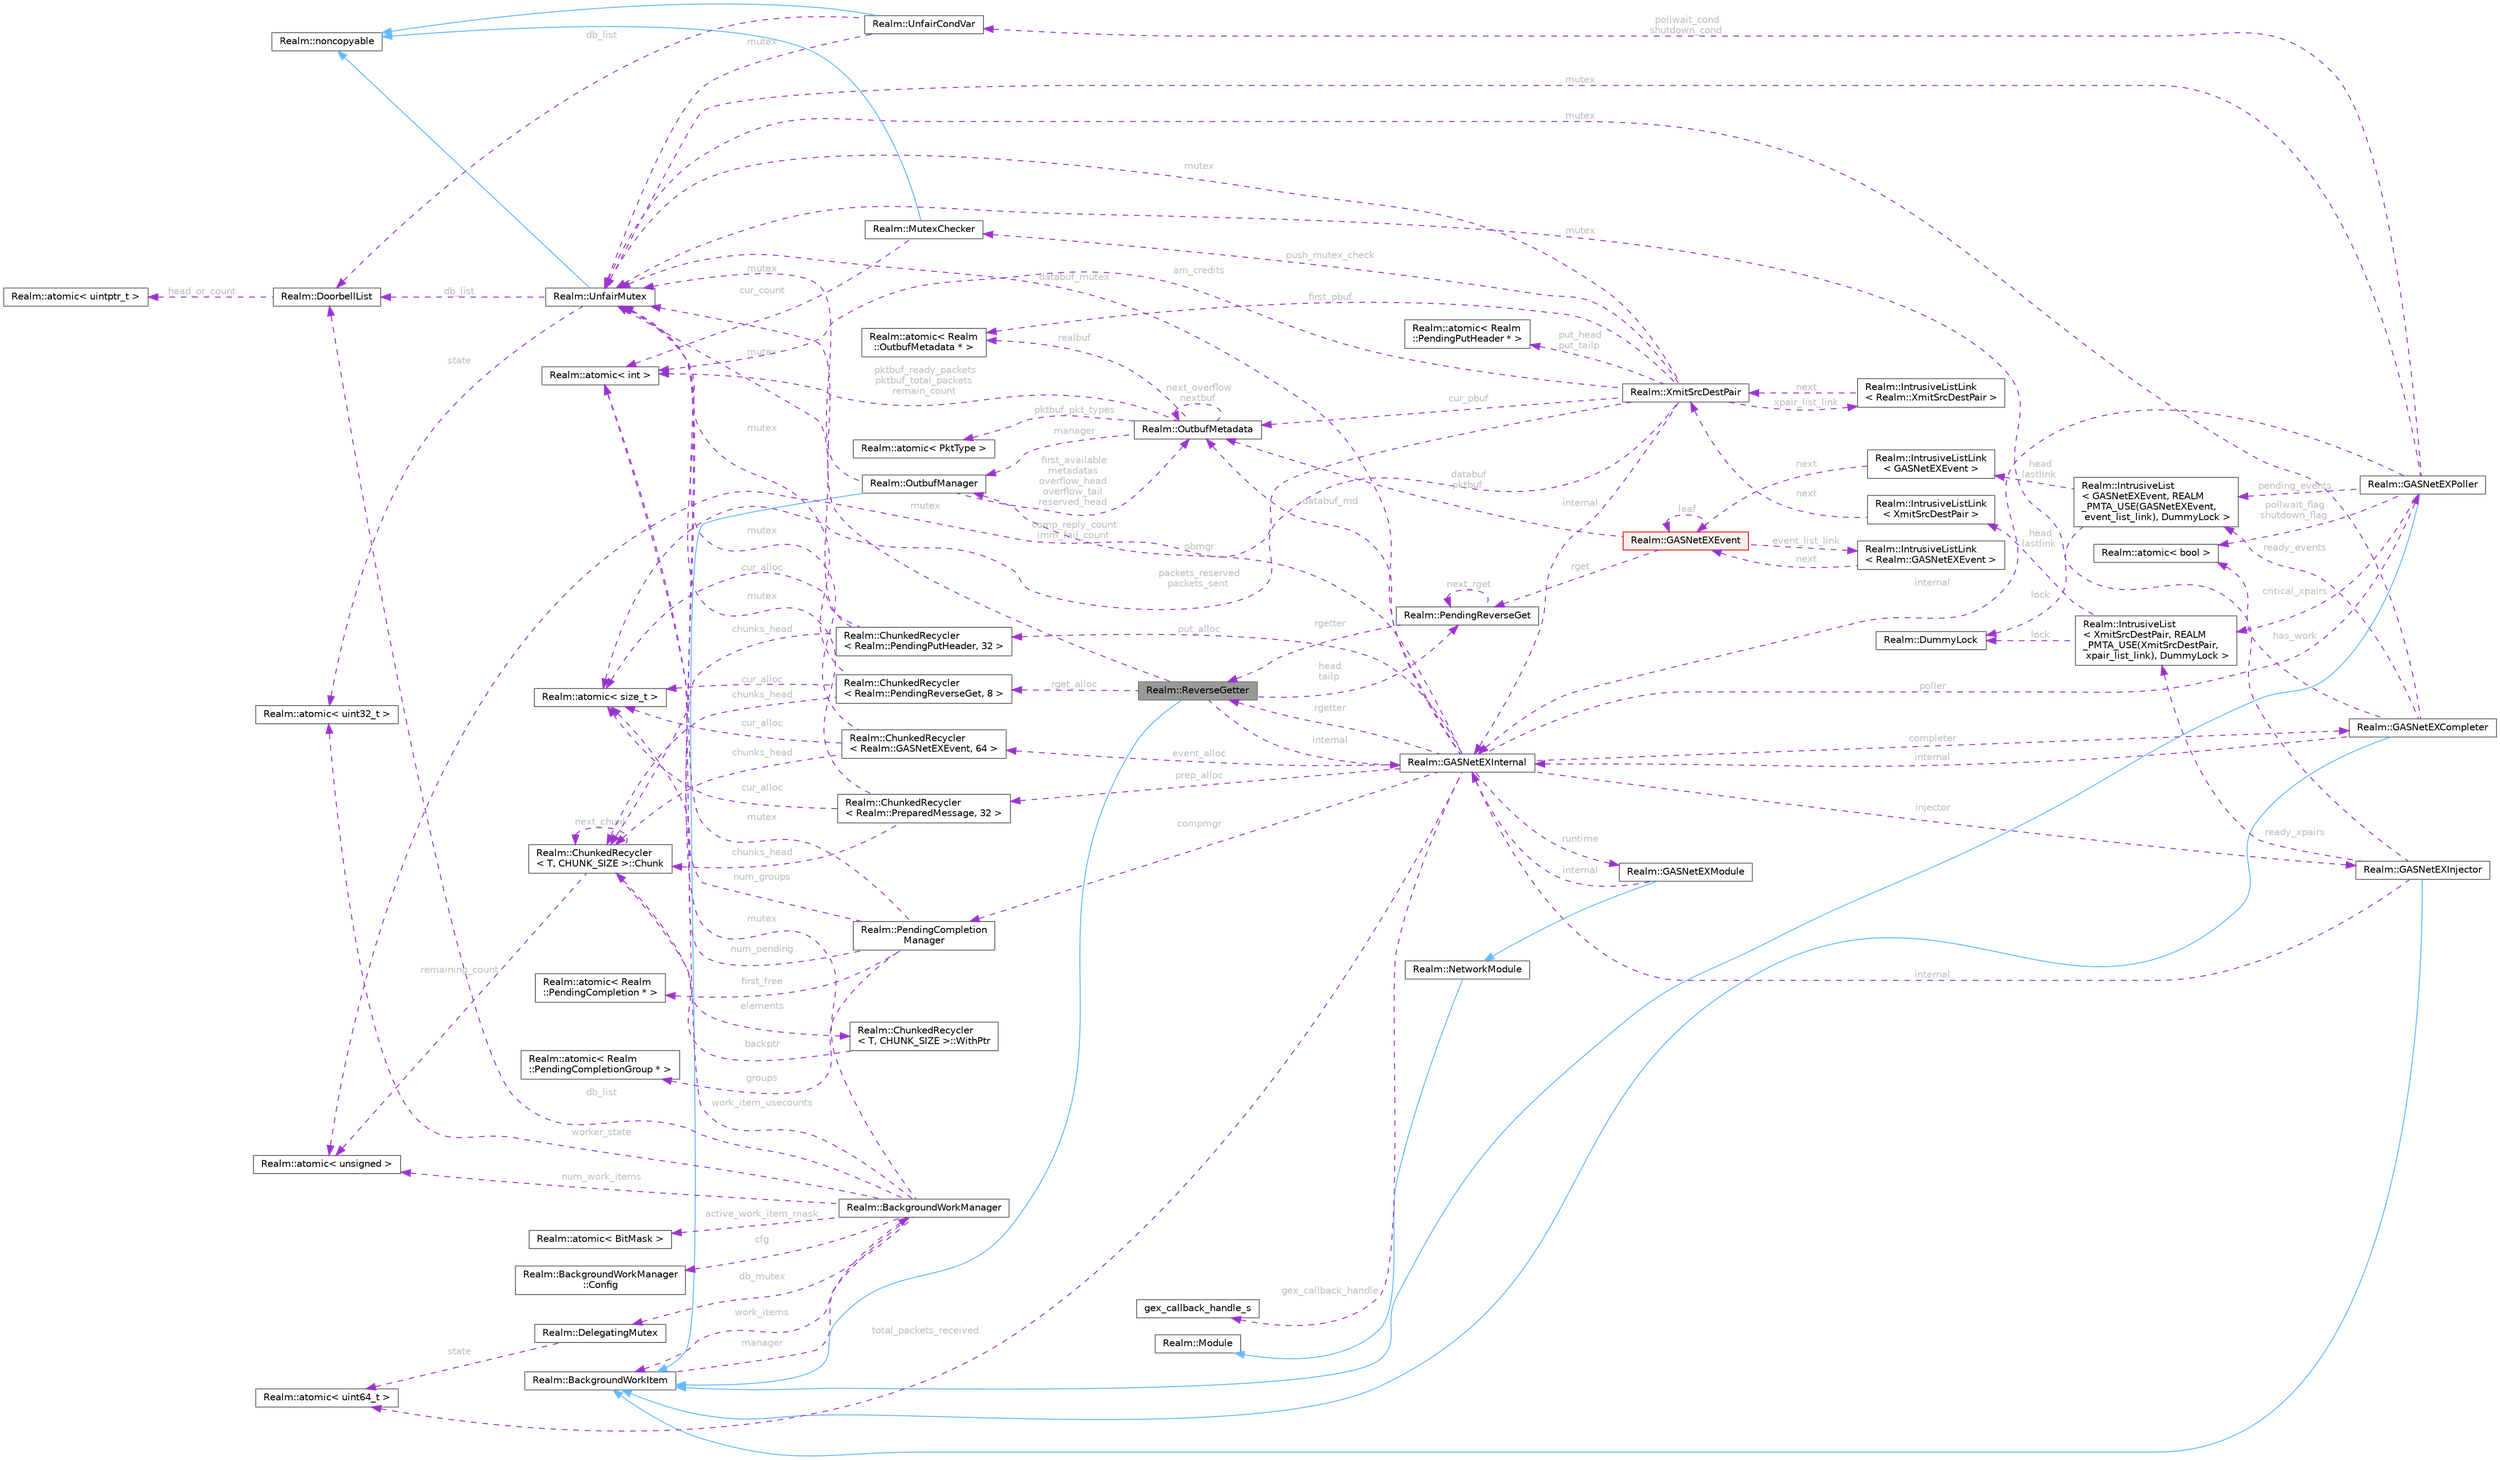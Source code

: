 digraph "Realm::ReverseGetter"
{
 // LATEX_PDF_SIZE
  bgcolor="transparent";
  edge [fontname=Helvetica,fontsize=10,labelfontname=Helvetica,labelfontsize=10];
  node [fontname=Helvetica,fontsize=10,shape=box,height=0.2,width=0.4];
  rankdir="LR";
  Node1 [id="Node000001",label="Realm::ReverseGetter",height=0.2,width=0.4,color="gray40", fillcolor="grey60", style="filled", fontcolor="black",tooltip=" "];
  Node2 -> Node1 [id="edge1_Node000001_Node000002",dir="back",color="steelblue1",style="solid",tooltip=" "];
  Node2 [id="Node000002",label="Realm::BackgroundWorkItem",height=0.2,width=0.4,color="gray40", fillcolor="white", style="filled",URL="$classRealm_1_1BackgroundWorkItem.html",tooltip=" "];
  Node3 -> Node2 [id="edge2_Node000002_Node000003",dir="back",color="darkorchid3",style="dashed",tooltip=" ",label=" manager",fontcolor="grey" ];
  Node3 [id="Node000003",label="Realm::BackgroundWorkManager",height=0.2,width=0.4,color="gray40", fillcolor="white", style="filled",URL="$classRealm_1_1BackgroundWorkManager.html",tooltip=" "];
  Node4 -> Node3 [id="edge3_Node000003_Node000004",dir="back",color="darkorchid3",style="dashed",tooltip=" ",label=" cfg",fontcolor="grey" ];
  Node4 [id="Node000004",label="Realm::BackgroundWorkManager\l::Config",height=0.2,width=0.4,color="gray40", fillcolor="white", style="filled",URL="$structRealm_1_1BackgroundWorkManager_1_1Config.html",tooltip=" "];
  Node5 -> Node3 [id="edge4_Node000003_Node000005",dir="back",color="darkorchid3",style="dashed",tooltip=" ",label=" mutex",fontcolor="grey" ];
  Node5 [id="Node000005",label="Realm::UnfairMutex",height=0.2,width=0.4,color="gray40", fillcolor="white", style="filled",URL="$classRealm_1_1UnfairMutex.html",tooltip=" "];
  Node6 -> Node5 [id="edge5_Node000005_Node000006",dir="back",color="steelblue1",style="solid",tooltip=" "];
  Node6 [id="Node000006",label="Realm::noncopyable",height=0.2,width=0.4,color="gray40", fillcolor="white", style="filled",URL="$classRealm_1_1noncopyable.html",tooltip=" "];
  Node7 -> Node5 [id="edge6_Node000005_Node000007",dir="back",color="darkorchid3",style="dashed",tooltip=" ",label=" state",fontcolor="grey" ];
  Node7 [id="Node000007",label="Realm::atomic\< uint32_t \>",height=0.2,width=0.4,color="gray40", fillcolor="white", style="filled",URL="$classRealm_1_1atomic.html",tooltip=" "];
  Node8 -> Node5 [id="edge7_Node000005_Node000008",dir="back",color="darkorchid3",style="dashed",tooltip=" ",label=" db_list",fontcolor="grey" ];
  Node8 [id="Node000008",label="Realm::DoorbellList",height=0.2,width=0.4,color="gray40", fillcolor="white", style="filled",URL="$classRealm_1_1DoorbellList.html",tooltip=" "];
  Node9 -> Node8 [id="edge8_Node000008_Node000009",dir="back",color="darkorchid3",style="dashed",tooltip=" ",label=" head_or_count",fontcolor="grey" ];
  Node9 [id="Node000009",label="Realm::atomic\< uintptr_t \>",height=0.2,width=0.4,color="gray40", fillcolor="white", style="filled",URL="$classRealm_1_1atomic.html",tooltip=" "];
  Node10 -> Node3 [id="edge9_Node000003_Node000010",dir="back",color="darkorchid3",style="dashed",tooltip=" ",label=" num_work_items",fontcolor="grey" ];
  Node10 [id="Node000010",label="Realm::atomic\< unsigned \>",height=0.2,width=0.4,color="gray40", fillcolor="white", style="filled",URL="$classRealm_1_1atomic.html",tooltip=" "];
  Node11 -> Node3 [id="edge10_Node000003_Node000011",dir="back",color="darkorchid3",style="dashed",tooltip=" ",label=" active_work_item_mask",fontcolor="grey" ];
  Node11 [id="Node000011",label="Realm::atomic\< BitMask \>",height=0.2,width=0.4,color="gray40", fillcolor="white", style="filled",URL="$classRealm_1_1atomic.html",tooltip=" "];
  Node12 -> Node3 [id="edge11_Node000003_Node000012",dir="back",color="darkorchid3",style="dashed",tooltip=" ",label=" work_item_usecounts",fontcolor="grey" ];
  Node12 [id="Node000012",label="Realm::atomic\< int \>",height=0.2,width=0.4,color="gray40", fillcolor="white", style="filled",URL="$classRealm_1_1atomic.html",tooltip=" "];
  Node2 -> Node3 [id="edge12_Node000003_Node000002",dir="back",color="darkorchid3",style="dashed",tooltip=" ",label=" work_items",fontcolor="grey" ];
  Node7 -> Node3 [id="edge13_Node000003_Node000007",dir="back",color="darkorchid3",style="dashed",tooltip=" ",label=" worker_state",fontcolor="grey" ];
  Node13 -> Node3 [id="edge14_Node000003_Node000013",dir="back",color="darkorchid3",style="dashed",tooltip=" ",label=" db_mutex",fontcolor="grey" ];
  Node13 [id="Node000013",label="Realm::DelegatingMutex",height=0.2,width=0.4,color="gray40", fillcolor="white", style="filled",URL="$classRealm_1_1DelegatingMutex.html",tooltip=" "];
  Node14 -> Node13 [id="edge15_Node000013_Node000014",dir="back",color="darkorchid3",style="dashed",tooltip=" ",label=" state",fontcolor="grey" ];
  Node14 [id="Node000014",label="Realm::atomic\< uint64_t \>",height=0.2,width=0.4,color="gray40", fillcolor="white", style="filled",URL="$classRealm_1_1atomic.html",tooltip=" "];
  Node8 -> Node3 [id="edge16_Node000003_Node000008",dir="back",color="darkorchid3",style="dashed",tooltip=" ",label=" db_list",fontcolor="grey" ];
  Node15 -> Node1 [id="edge17_Node000001_Node000015",dir="back",color="darkorchid3",style="dashed",tooltip=" ",label=" internal",fontcolor="grey" ];
  Node15 [id="Node000015",label="Realm::GASNetEXInternal",height=0.2,width=0.4,color="gray40", fillcolor="white", style="filled",URL="$classRealm_1_1GASNetEXInternal.html",tooltip=" "];
  Node16 -> Node15 [id="edge18_Node000015_Node000016",dir="back",color="darkorchid3",style="dashed",tooltip=" ",label=" runtime",fontcolor="grey" ];
  Node16 [id="Node000016",label="Realm::GASNetEXModule",height=0.2,width=0.4,color="gray40", fillcolor="white", style="filled",URL="$classRealm_1_1GASNetEXModule.html",tooltip=" "];
  Node17 -> Node16 [id="edge19_Node000016_Node000017",dir="back",color="steelblue1",style="solid",tooltip=" "];
  Node17 [id="Node000017",label="Realm::NetworkModule",height=0.2,width=0.4,color="gray40", fillcolor="white", style="filled",URL="$classRealm_1_1NetworkModule.html",tooltip=" "];
  Node18 -> Node17 [id="edge20_Node000017_Node000018",dir="back",color="steelblue1",style="solid",tooltip=" "];
  Node18 [id="Node000018",label="Realm::Module",height=0.2,width=0.4,color="gray40", fillcolor="white", style="filled",URL="$classRealm_1_1Module.html",tooltip=" "];
  Node15 -> Node16 [id="edge21_Node000016_Node000015",dir="back",color="darkorchid3",style="dashed",tooltip=" ",label=" internal",fontcolor="grey" ];
  Node19 -> Node15 [id="edge22_Node000015_Node000019",dir="back",color="darkorchid3",style="dashed",tooltip=" ",label=" poller",fontcolor="grey" ];
  Node19 [id="Node000019",label="Realm::GASNetEXPoller",height=0.2,width=0.4,color="gray40", fillcolor="white", style="filled",URL="$classRealm_1_1GASNetEXPoller.html",tooltip=" "];
  Node2 -> Node19 [id="edge23_Node000019_Node000002",dir="back",color="steelblue1",style="solid",tooltip=" "];
  Node15 -> Node19 [id="edge24_Node000019_Node000015",dir="back",color="darkorchid3",style="dashed",tooltip=" ",label=" internal",fontcolor="grey" ];
  Node5 -> Node19 [id="edge25_Node000019_Node000005",dir="back",color="darkorchid3",style="dashed",tooltip=" ",label=" mutex",fontcolor="grey" ];
  Node20 -> Node19 [id="edge26_Node000019_Node000020",dir="back",color="darkorchid3",style="dashed",tooltip=" ",label=" pollwait_flag\nshutdown_flag",fontcolor="grey" ];
  Node20 [id="Node000020",label="Realm::atomic\< bool \>",height=0.2,width=0.4,color="gray40", fillcolor="white", style="filled",URL="$classRealm_1_1atomic.html",tooltip=" "];
  Node21 -> Node19 [id="edge27_Node000019_Node000021",dir="back",color="darkorchid3",style="dashed",tooltip=" ",label=" pollwait_cond\nshutdown_cond",fontcolor="grey" ];
  Node21 [id="Node000021",label="Realm::UnfairCondVar",height=0.2,width=0.4,color="gray40", fillcolor="white", style="filled",URL="$classRealm_1_1UnfairCondVar.html",tooltip=" "];
  Node6 -> Node21 [id="edge28_Node000021_Node000006",dir="back",color="steelblue1",style="solid",tooltip=" "];
  Node5 -> Node21 [id="edge29_Node000021_Node000005",dir="back",color="darkorchid3",style="dashed",tooltip=" ",label=" mutex",fontcolor="grey" ];
  Node8 -> Node21 [id="edge30_Node000021_Node000008",dir="back",color="darkorchid3",style="dashed",tooltip=" ",label=" db_list",fontcolor="grey" ];
  Node22 -> Node19 [id="edge31_Node000019_Node000022",dir="back",color="darkorchid3",style="dashed",tooltip=" ",label=" critical_xpairs",fontcolor="grey" ];
  Node22 [id="Node000022",label="Realm::IntrusiveList\l\< XmitSrcDestPair, REALM\l_PMTA_USE(XmitSrcDestPair,\l xpair_list_link), DummyLock \>",height=0.2,width=0.4,color="gray40", fillcolor="white", style="filled",URL="$classRealm_1_1IntrusiveList.html",tooltip=" "];
  Node23 -> Node22 [id="edge32_Node000022_Node000023",dir="back",color="darkorchid3",style="dashed",tooltip=" ",label=" lock",fontcolor="grey" ];
  Node23 [id="Node000023",label="Realm::DummyLock",height=0.2,width=0.4,color="gray40", fillcolor="white", style="filled",URL="$classRealm_1_1DummyLock.html",tooltip=" "];
  Node24 -> Node22 [id="edge33_Node000022_Node000024",dir="back",color="darkorchid3",style="dashed",tooltip=" ",label=" head\nlastlink",fontcolor="grey" ];
  Node24 [id="Node000024",label="Realm::IntrusiveListLink\l\< XmitSrcDestPair \>",height=0.2,width=0.4,color="gray40", fillcolor="white", style="filled",URL="$structRealm_1_1IntrusiveListLink.html",tooltip=" "];
  Node25 -> Node24 [id="edge34_Node000024_Node000025",dir="back",color="darkorchid3",style="dashed",tooltip=" ",label=" next",fontcolor="grey" ];
  Node25 [id="Node000025",label="Realm::XmitSrcDestPair",height=0.2,width=0.4,color="gray40", fillcolor="white", style="filled",URL="$classRealm_1_1XmitSrcDestPair.html",tooltip=" "];
  Node26 -> Node25 [id="edge35_Node000025_Node000026",dir="back",color="darkorchid3",style="dashed",tooltip=" ",label=" xpair_list_link",fontcolor="grey" ];
  Node26 [id="Node000026",label="Realm::IntrusiveListLink\l\< Realm::XmitSrcDestPair \>",height=0.2,width=0.4,color="gray40", fillcolor="white", style="filled",URL="$structRealm_1_1IntrusiveListLink.html",tooltip=" "];
  Node25 -> Node26 [id="edge36_Node000026_Node000025",dir="back",color="darkorchid3",style="dashed",tooltip=" ",label=" next",fontcolor="grey" ];
  Node15 -> Node25 [id="edge37_Node000025_Node000015",dir="back",color="darkorchid3",style="dashed",tooltip=" ",label=" internal",fontcolor="grey" ];
  Node27 -> Node25 [id="edge38_Node000025_Node000027",dir="back",color="darkorchid3",style="dashed",tooltip=" ",label=" packets_reserved\npackets_sent",fontcolor="grey" ];
  Node27 [id="Node000027",label="Realm::atomic\< size_t \>",height=0.2,width=0.4,color="gray40", fillcolor="white", style="filled",URL="$classRealm_1_1atomic.html",tooltip=" "];
  Node5 -> Node25 [id="edge39_Node000025_Node000005",dir="back",color="darkorchid3",style="dashed",tooltip=" ",label=" mutex",fontcolor="grey" ];
  Node28 -> Node25 [id="edge40_Node000025_Node000028",dir="back",color="darkorchid3",style="dashed",tooltip=" ",label=" push_mutex_check",fontcolor="grey" ];
  Node28 [id="Node000028",label="Realm::MutexChecker",height=0.2,width=0.4,color="gray40", fillcolor="white", style="filled",URL="$classRealm_1_1MutexChecker.html",tooltip=" "];
  Node6 -> Node28 [id="edge41_Node000028_Node000006",dir="back",color="steelblue1",style="solid",tooltip=" "];
  Node12 -> Node28 [id="edge42_Node000028_Node000012",dir="back",color="darkorchid3",style="dashed",tooltip=" ",label=" cur_count",fontcolor="grey" ];
  Node29 -> Node25 [id="edge43_Node000025_Node000029",dir="back",color="darkorchid3",style="dashed",tooltip=" ",label=" first_pbuf",fontcolor="grey" ];
  Node29 [id="Node000029",label="Realm::atomic\< Realm\l::OutbufMetadata * \>",height=0.2,width=0.4,color="gray40", fillcolor="white", style="filled",URL="$classRealm_1_1atomic.html",tooltip=" "];
  Node30 -> Node25 [id="edge44_Node000025_Node000030",dir="back",color="darkorchid3",style="dashed",tooltip=" ",label=" cur_pbuf",fontcolor="grey" ];
  Node30 [id="Node000030",label="Realm::OutbufMetadata",height=0.2,width=0.4,color="gray40", fillcolor="white", style="filled",URL="$classRealm_1_1OutbufMetadata.html",tooltip=" "];
  Node31 -> Node30 [id="edge45_Node000030_Node000031",dir="back",color="darkorchid3",style="dashed",tooltip=" ",label=" manager",fontcolor="grey" ];
  Node31 [id="Node000031",label="Realm::OutbufManager",height=0.2,width=0.4,color="gray40", fillcolor="white", style="filled",URL="$classRealm_1_1OutbufManager.html",tooltip=" "];
  Node2 -> Node31 [id="edge46_Node000031_Node000002",dir="back",color="steelblue1",style="solid",tooltip=" "];
  Node30 -> Node31 [id="edge47_Node000031_Node000030",dir="back",color="darkorchid3",style="dashed",tooltip=" ",label=" first_available\nmetadatas\noverflow_head\noverflow_tail\nreserved_head",fontcolor="grey" ];
  Node5 -> Node31 [id="edge48_Node000031_Node000005",dir="back",color="darkorchid3",style="dashed",tooltip=" ",label=" mutex",fontcolor="grey" ];
  Node30 -> Node30 [id="edge49_Node000030_Node000030",dir="back",color="darkorchid3",style="dashed",tooltip=" ",label=" next_overflow\nnextbuf",fontcolor="grey" ];
  Node29 -> Node30 [id="edge50_Node000030_Node000029",dir="back",color="darkorchid3",style="dashed",tooltip=" ",label=" realbuf",fontcolor="grey" ];
  Node12 -> Node30 [id="edge51_Node000030_Node000012",dir="back",color="darkorchid3",style="dashed",tooltip=" ",label=" pktbuf_ready_packets\npktbuf_total_packets\nremain_count",fontcolor="grey" ];
  Node32 -> Node30 [id="edge52_Node000030_Node000032",dir="back",color="darkorchid3",style="dashed",tooltip=" ",label=" pktbuf_pkt_types",fontcolor="grey" ];
  Node32 [id="Node000032",label="Realm::atomic\< PktType \>",height=0.2,width=0.4,color="gray40", fillcolor="white", style="filled",URL="$classRealm_1_1atomic.html",tooltip=" "];
  Node10 -> Node25 [id="edge53_Node000025_Node000010",dir="back",color="darkorchid3",style="dashed",tooltip=" ",label=" comp_reply_count\nimm_fail_count",fontcolor="grey" ];
  Node33 -> Node25 [id="edge54_Node000025_Node000033",dir="back",color="darkorchid3",style="dashed",tooltip=" ",label=" put_head\nput_tailp",fontcolor="grey" ];
  Node33 [id="Node000033",label="Realm::atomic\< Realm\l::PendingPutHeader * \>",height=0.2,width=0.4,color="gray40", fillcolor="white", style="filled",URL="$classRealm_1_1atomic.html",tooltip=" "];
  Node12 -> Node25 [id="edge55_Node000025_Node000012",dir="back",color="darkorchid3",style="dashed",tooltip=" ",label=" am_credits",fontcolor="grey" ];
  Node34 -> Node19 [id="edge56_Node000019_Node000034",dir="back",color="darkorchid3",style="dashed",tooltip=" ",label=" pending_events",fontcolor="grey" ];
  Node34 [id="Node000034",label="Realm::IntrusiveList\l\< GASNetEXEvent, REALM\l_PMTA_USE(GASNetEXEvent,\l event_list_link), DummyLock \>",height=0.2,width=0.4,color="gray40", fillcolor="white", style="filled",URL="$classRealm_1_1IntrusiveList.html",tooltip=" "];
  Node23 -> Node34 [id="edge57_Node000034_Node000023",dir="back",color="darkorchid3",style="dashed",tooltip=" ",label=" lock",fontcolor="grey" ];
  Node35 -> Node34 [id="edge58_Node000034_Node000035",dir="back",color="darkorchid3",style="dashed",tooltip=" ",label=" head\nlastlink",fontcolor="grey" ];
  Node35 [id="Node000035",label="Realm::IntrusiveListLink\l\< GASNetEXEvent \>",height=0.2,width=0.4,color="gray40", fillcolor="white", style="filled",URL="$structRealm_1_1IntrusiveListLink.html",tooltip=" "];
  Node36 -> Node35 [id="edge59_Node000035_Node000036",dir="back",color="darkorchid3",style="dashed",tooltip=" ",label=" next",fontcolor="grey" ];
  Node36 [id="Node000036",label="Realm::GASNetEXEvent",height=0.2,width=0.4,color="red", fillcolor="#FFF0F0", style="filled",URL="$classRealm_1_1GASNetEXEvent.html",tooltip=" "];
  Node37 -> Node36 [id="edge60_Node000036_Node000037",dir="back",color="darkorchid3",style="dashed",tooltip=" ",label=" event_list_link",fontcolor="grey" ];
  Node37 [id="Node000037",label="Realm::IntrusiveListLink\l\< Realm::GASNetEXEvent \>",height=0.2,width=0.4,color="gray40", fillcolor="white", style="filled",URL="$structRealm_1_1IntrusiveListLink.html",tooltip=" "];
  Node36 -> Node37 [id="edge61_Node000037_Node000036",dir="back",color="darkorchid3",style="dashed",tooltip=" ",label=" next",fontcolor="grey" ];
  Node30 -> Node36 [id="edge62_Node000036_Node000030",dir="back",color="darkorchid3",style="dashed",tooltip=" ",label=" databuf\npktbuf",fontcolor="grey" ];
  Node42 -> Node36 [id="edge63_Node000036_Node000042",dir="back",color="darkorchid3",style="dashed",tooltip=" ",label=" rget",fontcolor="grey" ];
  Node42 [id="Node000042",label="Realm::PendingReverseGet",height=0.2,width=0.4,color="gray40", fillcolor="white", style="filled",URL="$structRealm_1_1PendingReverseGet.html",tooltip=" "];
  Node1 -> Node42 [id="edge64_Node000042_Node000001",dir="back",color="darkorchid3",style="dashed",tooltip=" ",label=" rgetter",fontcolor="grey" ];
  Node42 -> Node42 [id="edge65_Node000042_Node000042",dir="back",color="darkorchid3",style="dashed",tooltip=" ",label=" next_rget",fontcolor="grey" ];
  Node36 -> Node36 [id="edge66_Node000036_Node000036",dir="back",color="darkorchid3",style="dashed",tooltip=" ",label=" leaf",fontcolor="grey" ];
  Node44 -> Node15 [id="edge67_Node000015_Node000044",dir="back",color="darkorchid3",style="dashed",tooltip=" ",label=" injector",fontcolor="grey" ];
  Node44 [id="Node000044",label="Realm::GASNetEXInjector",height=0.2,width=0.4,color="gray40", fillcolor="white", style="filled",URL="$classRealm_1_1GASNetEXInjector.html",tooltip=" "];
  Node2 -> Node44 [id="edge68_Node000044_Node000002",dir="back",color="steelblue1",style="solid",tooltip=" "];
  Node15 -> Node44 [id="edge69_Node000044_Node000015",dir="back",color="darkorchid3",style="dashed",tooltip=" ",label=" internal",fontcolor="grey" ];
  Node5 -> Node44 [id="edge70_Node000044_Node000005",dir="back",color="darkorchid3",style="dashed",tooltip=" ",label=" mutex",fontcolor="grey" ];
  Node22 -> Node44 [id="edge71_Node000044_Node000022",dir="back",color="darkorchid3",style="dashed",tooltip=" ",label=" ready_xpairs",fontcolor="grey" ];
  Node45 -> Node15 [id="edge72_Node000015_Node000045",dir="back",color="darkorchid3",style="dashed",tooltip=" ",label=" completer",fontcolor="grey" ];
  Node45 [id="Node000045",label="Realm::GASNetEXCompleter",height=0.2,width=0.4,color="gray40", fillcolor="white", style="filled",URL="$classRealm_1_1GASNetEXCompleter.html",tooltip=" "];
  Node2 -> Node45 [id="edge73_Node000045_Node000002",dir="back",color="steelblue1",style="solid",tooltip=" "];
  Node15 -> Node45 [id="edge74_Node000045_Node000015",dir="back",color="darkorchid3",style="dashed",tooltip=" ",label=" internal",fontcolor="grey" ];
  Node5 -> Node45 [id="edge75_Node000045_Node000005",dir="back",color="darkorchid3",style="dashed",tooltip=" ",label=" mutex",fontcolor="grey" ];
  Node20 -> Node45 [id="edge76_Node000045_Node000020",dir="back",color="darkorchid3",style="dashed",tooltip=" ",label=" has_work",fontcolor="grey" ];
  Node34 -> Node45 [id="edge77_Node000045_Node000034",dir="back",color="darkorchid3",style="dashed",tooltip=" ",label=" ready_events",fontcolor="grey" ];
  Node1 -> Node15 [id="edge78_Node000015_Node000001",dir="back",color="darkorchid3",style="dashed",tooltip=" ",label=" rgetter",fontcolor="grey" ];
  Node39 -> Node15 [id="edge79_Node000015_Node000039",dir="back",color="darkorchid3",style="dashed",tooltip=" ",label=" compmgr",fontcolor="grey" ];
  Node39 [id="Node000039",label="Realm::PendingCompletion\lManager",height=0.2,width=0.4,color="gray40", fillcolor="white", style="filled",URL="$classRealm_1_1PendingCompletionManager.html",tooltip=" "];
  Node5 -> Node39 [id="edge80_Node000039_Node000005",dir="back",color="darkorchid3",style="dashed",tooltip=" ",label=" mutex",fontcolor="grey" ];
  Node40 -> Node39 [id="edge81_Node000039_Node000040",dir="back",color="darkorchid3",style="dashed",tooltip=" ",label=" first_free",fontcolor="grey" ];
  Node40 [id="Node000040",label="Realm::atomic\< Realm\l::PendingCompletion * \>",height=0.2,width=0.4,color="gray40", fillcolor="white", style="filled",URL="$classRealm_1_1atomic.html",tooltip=" "];
  Node12 -> Node39 [id="edge82_Node000039_Node000012",dir="back",color="darkorchid3",style="dashed",tooltip=" ",label=" num_groups",fontcolor="grey" ];
  Node41 -> Node39 [id="edge83_Node000039_Node000041",dir="back",color="darkorchid3",style="dashed",tooltip=" ",label=" groups",fontcolor="grey" ];
  Node41 [id="Node000041",label="Realm::atomic\< Realm\l::PendingCompletionGroup * \>",height=0.2,width=0.4,color="gray40", fillcolor="white", style="filled",URL="$classRealm_1_1atomic.html",tooltip=" "];
  Node27 -> Node39 [id="edge84_Node000039_Node000027",dir="back",color="darkorchid3",style="dashed",tooltip=" ",label=" num_pending",fontcolor="grey" ];
  Node31 -> Node15 [id="edge85_Node000015_Node000031",dir="back",color="darkorchid3",style="dashed",tooltip=" ",label=" obmgr",fontcolor="grey" ];
  Node14 -> Node15 [id="edge86_Node000015_Node000014",dir="back",color="darkorchid3",style="dashed",tooltip=" ",label=" total_packets_received",fontcolor="grey" ];
  Node5 -> Node15 [id="edge87_Node000015_Node000005",dir="back",color="darkorchid3",style="dashed",tooltip=" ",label=" databuf_mutex",fontcolor="grey" ];
  Node30 -> Node15 [id="edge88_Node000015_Node000030",dir="back",color="darkorchid3",style="dashed",tooltip=" ",label=" databuf_md",fontcolor="grey" ];
  Node46 -> Node15 [id="edge89_Node000015_Node000046",dir="back",color="darkorchid3",style="dashed",tooltip=" ",label=" gex_callback_handle",fontcolor="grey" ];
  Node46 [id="Node000046",label="gex_callback_handle_s",height=0.2,width=0.4,color="gray40", fillcolor="white", style="filled",URL="$structgex__callback__handle__s.html",tooltip=" "];
  Node47 -> Node15 [id="edge90_Node000015_Node000047",dir="back",color="darkorchid3",style="dashed",tooltip=" ",label=" event_alloc",fontcolor="grey" ];
  Node47 [id="Node000047",label="Realm::ChunkedRecycler\l\< Realm::GASNetEXEvent, 64 \>",height=0.2,width=0.4,color="gray40", fillcolor="white", style="filled",URL="$classRealm_1_1ChunkedRecycler.html",tooltip=" "];
  Node5 -> Node47 [id="edge91_Node000047_Node000005",dir="back",color="darkorchid3",style="dashed",tooltip=" ",label=" mutex",fontcolor="grey" ];
  Node48 -> Node47 [id="edge92_Node000047_Node000048",dir="back",color="darkorchid3",style="dashed",tooltip=" ",label=" chunks_head",fontcolor="grey" ];
  Node48 [id="Node000048",label="Realm::ChunkedRecycler\l\< T, CHUNK_SIZE \>::Chunk",height=0.2,width=0.4,color="gray40", fillcolor="white", style="filled",URL="$structRealm_1_1ChunkedRecycler_1_1Chunk.html",tooltip=" "];
  Node10 -> Node48 [id="edge93_Node000048_Node000010",dir="back",color="darkorchid3",style="dashed",tooltip=" ",label=" remaining_count",fontcolor="grey" ];
  Node48 -> Node48 [id="edge94_Node000048_Node000048",dir="back",color="darkorchid3",style="dashed",tooltip=" ",label=" next_chunk",fontcolor="grey" ];
  Node49 -> Node48 [id="edge95_Node000048_Node000049",dir="back",color="darkorchid3",style="dashed",tooltip=" ",label=" elements",fontcolor="grey" ];
  Node49 [id="Node000049",label="Realm::ChunkedRecycler\l\< T, CHUNK_SIZE \>::WithPtr",height=0.2,width=0.4,color="gray40", fillcolor="white", style="filled",URL="$structRealm_1_1ChunkedRecycler_1_1WithPtr.html",tooltip=" "];
  Node48 -> Node49 [id="edge96_Node000049_Node000048",dir="back",color="darkorchid3",style="dashed",tooltip=" ",label=" backptr",fontcolor="grey" ];
  Node27 -> Node47 [id="edge97_Node000047_Node000027",dir="back",color="darkorchid3",style="dashed",tooltip=" ",label=" cur_alloc",fontcolor="grey" ];
  Node50 -> Node15 [id="edge98_Node000015_Node000050",dir="back",color="darkorchid3",style="dashed",tooltip=" ",label=" prep_alloc",fontcolor="grey" ];
  Node50 [id="Node000050",label="Realm::ChunkedRecycler\l\< Realm::PreparedMessage, 32 \>",height=0.2,width=0.4,color="gray40", fillcolor="white", style="filled",URL="$classRealm_1_1ChunkedRecycler.html",tooltip=" "];
  Node5 -> Node50 [id="edge99_Node000050_Node000005",dir="back",color="darkorchid3",style="dashed",tooltip=" ",label=" mutex",fontcolor="grey" ];
  Node48 -> Node50 [id="edge100_Node000050_Node000048",dir="back",color="darkorchid3",style="dashed",tooltip=" ",label=" chunks_head",fontcolor="grey" ];
  Node27 -> Node50 [id="edge101_Node000050_Node000027",dir="back",color="darkorchid3",style="dashed",tooltip=" ",label=" cur_alloc",fontcolor="grey" ];
  Node51 -> Node15 [id="edge102_Node000015_Node000051",dir="back",color="darkorchid3",style="dashed",tooltip=" ",label=" put_alloc",fontcolor="grey" ];
  Node51 [id="Node000051",label="Realm::ChunkedRecycler\l\< Realm::PendingPutHeader, 32 \>",height=0.2,width=0.4,color="gray40", fillcolor="white", style="filled",URL="$classRealm_1_1ChunkedRecycler.html",tooltip=" "];
  Node5 -> Node51 [id="edge103_Node000051_Node000005",dir="back",color="darkorchid3",style="dashed",tooltip=" ",label=" mutex",fontcolor="grey" ];
  Node48 -> Node51 [id="edge104_Node000051_Node000048",dir="back",color="darkorchid3",style="dashed",tooltip=" ",label=" chunks_head",fontcolor="grey" ];
  Node27 -> Node51 [id="edge105_Node000051_Node000027",dir="back",color="darkorchid3",style="dashed",tooltip=" ",label=" cur_alloc",fontcolor="grey" ];
  Node5 -> Node1 [id="edge106_Node000001_Node000005",dir="back",color="darkorchid3",style="dashed",tooltip=" ",label=" mutex",fontcolor="grey" ];
  Node42 -> Node1 [id="edge107_Node000001_Node000042",dir="back",color="darkorchid3",style="dashed",tooltip=" ",label=" head\ntailp",fontcolor="grey" ];
  Node52 -> Node1 [id="edge108_Node000001_Node000052",dir="back",color="darkorchid3",style="dashed",tooltip=" ",label=" rget_alloc",fontcolor="grey" ];
  Node52 [id="Node000052",label="Realm::ChunkedRecycler\l\< Realm::PendingReverseGet, 8 \>",height=0.2,width=0.4,color="gray40", fillcolor="white", style="filled",URL="$classRealm_1_1ChunkedRecycler.html",tooltip=" "];
  Node5 -> Node52 [id="edge109_Node000052_Node000005",dir="back",color="darkorchid3",style="dashed",tooltip=" ",label=" mutex",fontcolor="grey" ];
  Node48 -> Node52 [id="edge110_Node000052_Node000048",dir="back",color="darkorchid3",style="dashed",tooltip=" ",label=" chunks_head",fontcolor="grey" ];
  Node27 -> Node52 [id="edge111_Node000052_Node000027",dir="back",color="darkorchid3",style="dashed",tooltip=" ",label=" cur_alloc",fontcolor="grey" ];
}
